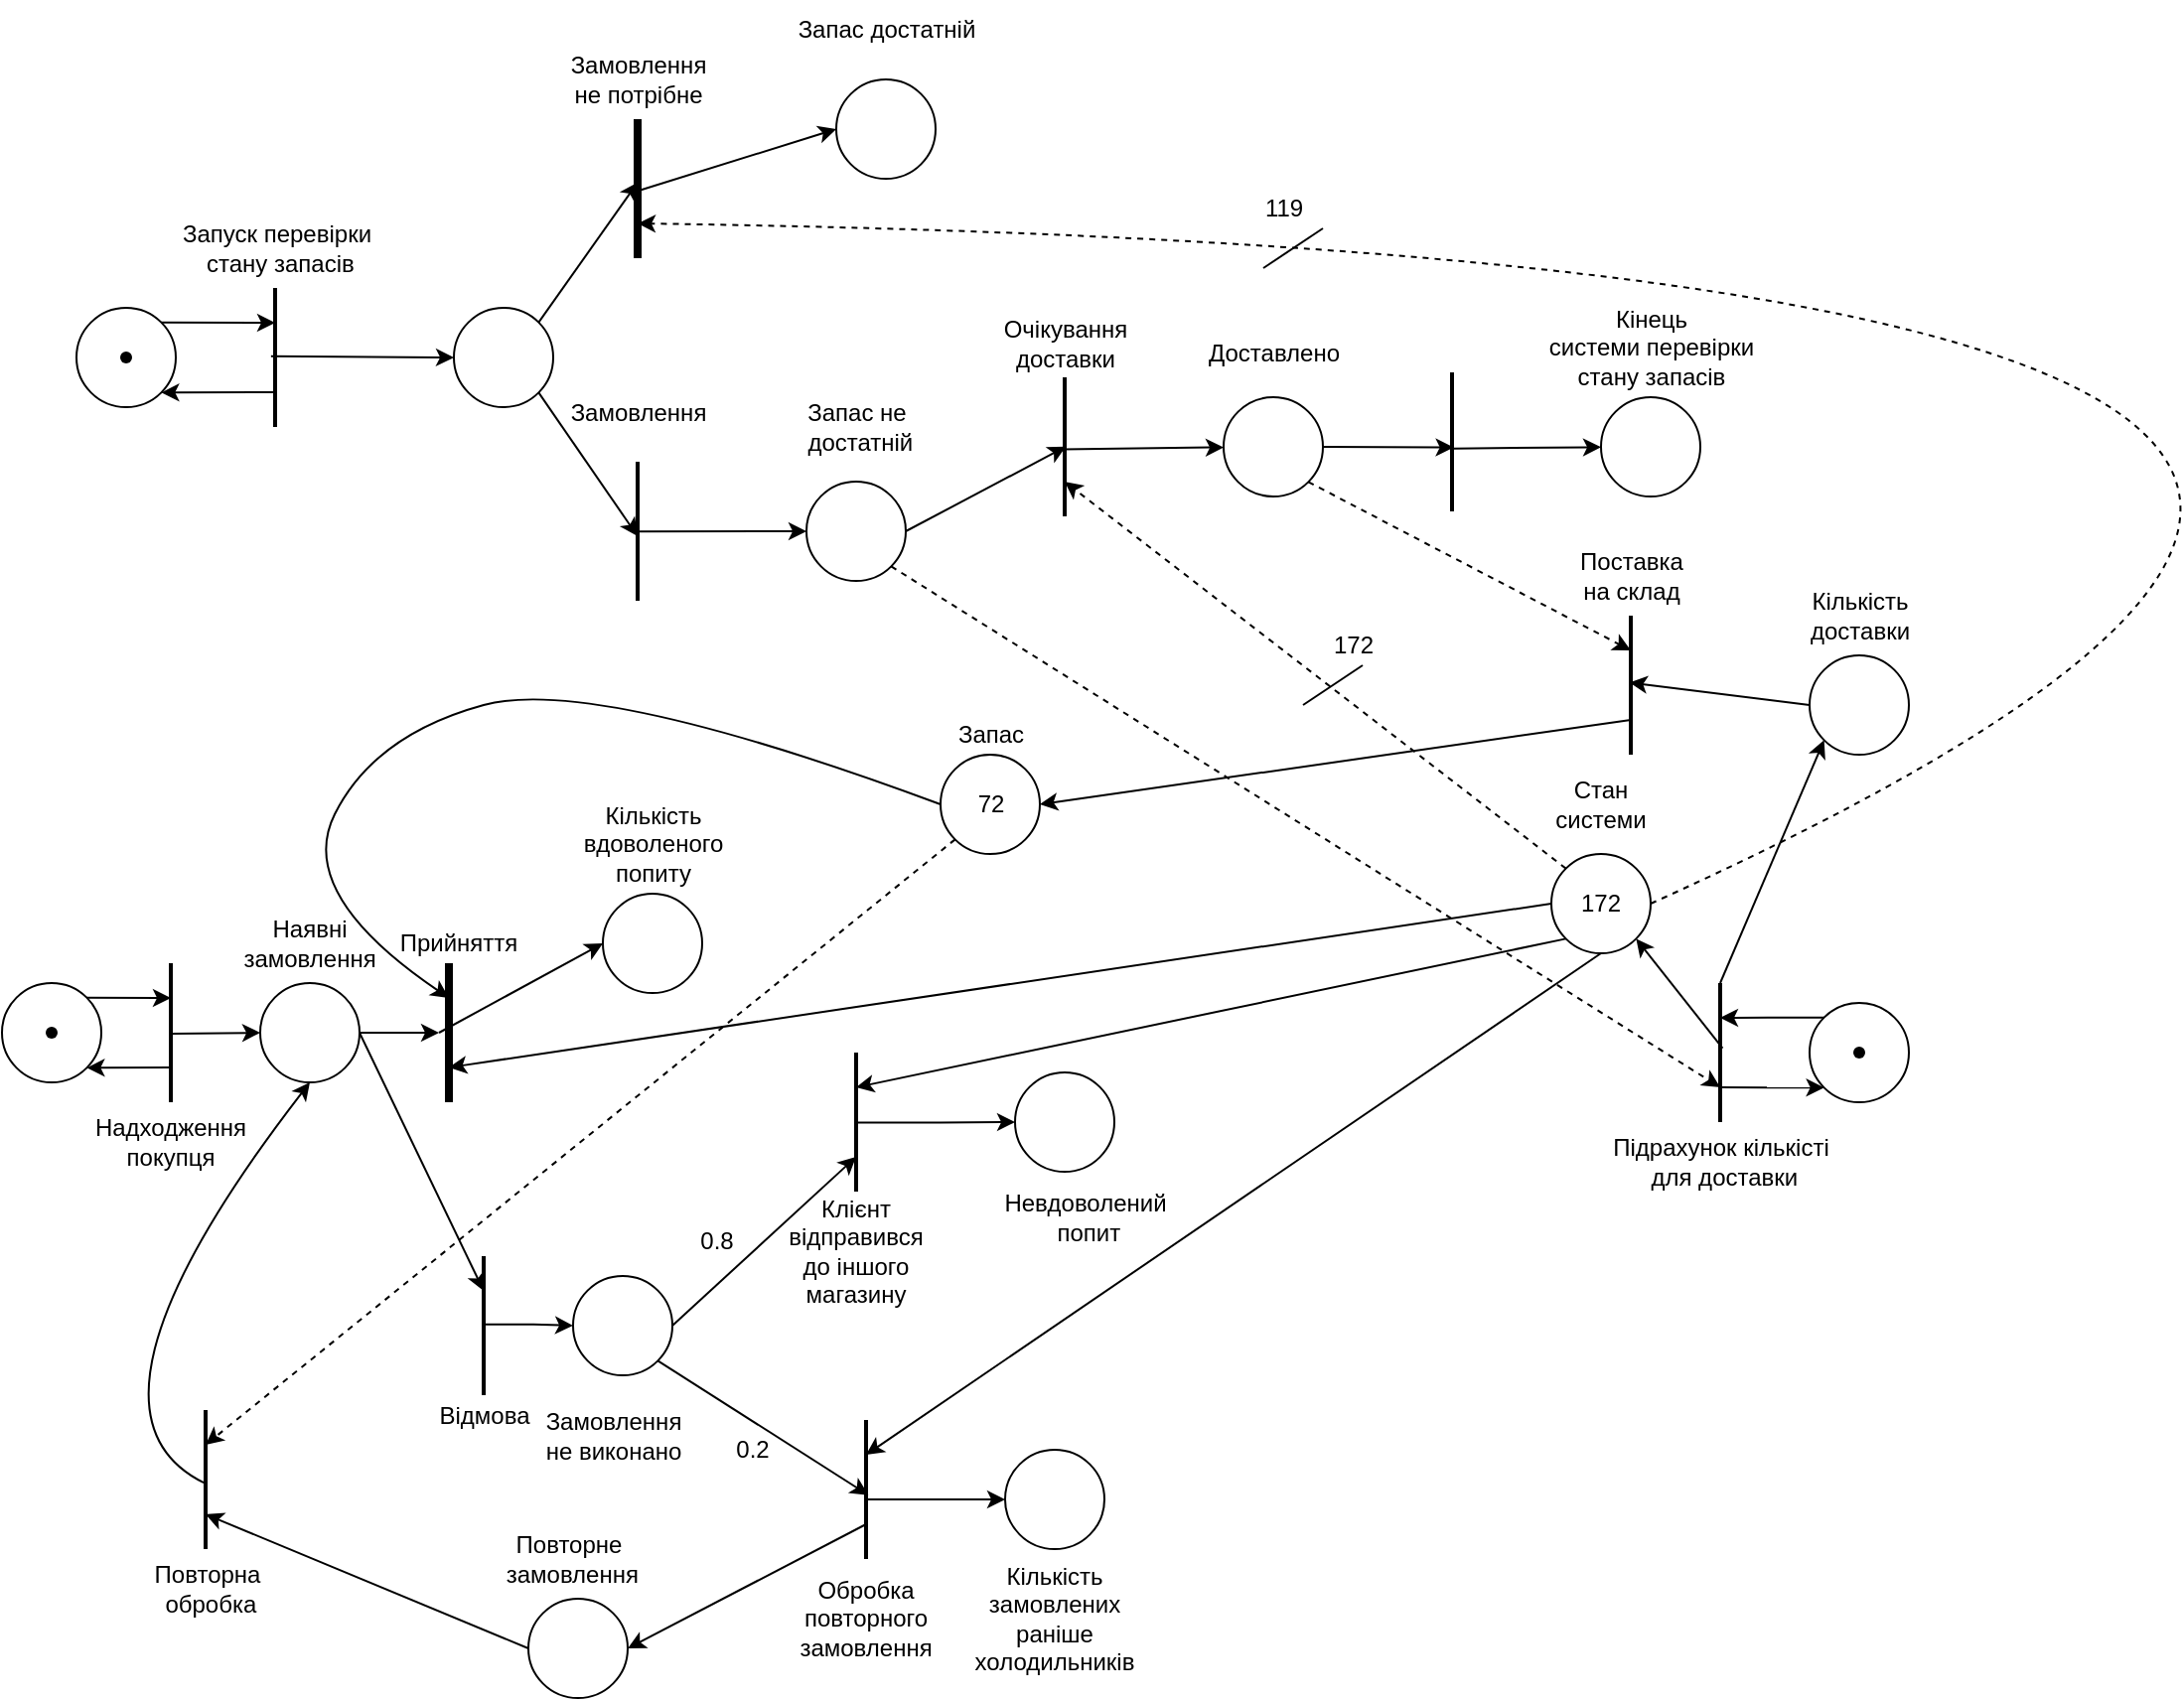 <mxfile version="20.3.0" type="device"><diagram id="dUQPbMLihF8c7EbFt-7C" name="Страница 1"><mxGraphModel dx="920" dy="1794" grid="1" gridSize="10" guides="1" tooltips="1" connect="1" arrows="1" fold="1" page="1" pageScale="1" pageWidth="827" pageHeight="1169" math="0" shadow="0"><root><mxCell id="0"/><mxCell id="1" parent="0"/><mxCell id="m9yaFZEbR-GjxVFxEH4t-1" value="" style="ellipse;whiteSpace=wrap;html=1;aspect=fixed;" parent="1" vertex="1"><mxGeometry x="60" y="-645" width="50" height="50" as="geometry"/></mxCell><mxCell id="m9yaFZEbR-GjxVFxEH4t-2" value="" style="line;strokeWidth=2;direction=south;html=1;" parent="1" vertex="1"><mxGeometry x="140" y="-655" width="10" height="70" as="geometry"/></mxCell><mxCell id="m9yaFZEbR-GjxVFxEH4t-3" value="" style="endArrow=classic;html=1;exitX=1;exitY=0;exitDx=0;exitDy=0;entryX=0.25;entryY=0.5;entryDx=0;entryDy=0;entryPerimeter=0;" parent="1" source="m9yaFZEbR-GjxVFxEH4t-1" target="m9yaFZEbR-GjxVFxEH4t-2" edge="1"><mxGeometry width="50" height="50" relative="1" as="geometry"><mxPoint x="450" y="-315" as="sourcePoint"/><mxPoint x="500" y="-365" as="targetPoint"/></mxGeometry></mxCell><mxCell id="m9yaFZEbR-GjxVFxEH4t-4" value="" style="endArrow=classic;html=1;exitX=0.75;exitY=0.5;exitDx=0;exitDy=0;exitPerimeter=0;entryX=1;entryY=1;entryDx=0;entryDy=0;" parent="1" source="m9yaFZEbR-GjxVFxEH4t-2" target="m9yaFZEbR-GjxVFxEH4t-1" edge="1"><mxGeometry width="50" height="50" relative="1" as="geometry"><mxPoint x="450" y="-315" as="sourcePoint"/><mxPoint x="500" y="-365" as="targetPoint"/></mxGeometry></mxCell><mxCell id="m9yaFZEbR-GjxVFxEH4t-5" value="" style="ellipse;whiteSpace=wrap;html=1;aspect=fixed;" parent="1" vertex="1"><mxGeometry x="190" y="-645" width="50" height="50" as="geometry"/></mxCell><mxCell id="m9yaFZEbR-GjxVFxEH4t-6" value="" style="ellipse;whiteSpace=wrap;html=1;aspect=fixed;" parent="1" vertex="1"><mxGeometry x="362.5" y="-690" width="50" height="50" as="geometry"/></mxCell><mxCell id="m9yaFZEbR-GjxVFxEH4t-7" value="" style="line;strokeWidth=4;direction=south;html=1;" parent="1" vertex="1"><mxGeometry x="280" y="-655" width="10" height="70" as="geometry"/></mxCell><mxCell id="m9yaFZEbR-GjxVFxEH4t-8" value="" style="edgeStyle=orthogonalEdgeStyle;rounded=0;orthogonalLoop=1;jettySize=auto;html=1;exitX=0.491;exitY=0.434;exitDx=0;exitDy=0;exitPerimeter=0;" parent="1" source="m9yaFZEbR-GjxVFxEH4t-9" target="m9yaFZEbR-GjxVFxEH4t-10" edge="1"><mxGeometry relative="1" as="geometry"/></mxCell><mxCell id="m9yaFZEbR-GjxVFxEH4t-9" value="" style="line;strokeWidth=2;direction=south;html=1;" parent="1" vertex="1"><mxGeometry x="297.5" y="-507.5" width="10" height="70" as="geometry"/></mxCell><mxCell id="m9yaFZEbR-GjxVFxEH4t-10" value="" style="ellipse;whiteSpace=wrap;html=1;aspect=fixed;" parent="1" vertex="1"><mxGeometry x="347.5" y="-497.5" width="50" height="50" as="geometry"/></mxCell><mxCell id="m9yaFZEbR-GjxVFxEH4t-11" value="" style="endArrow=classic;html=1;entryX=0;entryY=0.5;entryDx=0;entryDy=0;exitX=0.508;exitY=0.531;exitDx=0;exitDy=0;exitPerimeter=0;" parent="1" source="m9yaFZEbR-GjxVFxEH4t-2" target="m9yaFZEbR-GjxVFxEH4t-5" edge="1"><mxGeometry width="50" height="50" relative="1" as="geometry"><mxPoint x="350" y="-555" as="sourcePoint"/><mxPoint x="400" y="-605" as="targetPoint"/></mxGeometry></mxCell><mxCell id="m9yaFZEbR-GjxVFxEH4t-12" value="" style="endArrow=classic;html=1;exitX=1;exitY=0.5;exitDx=0;exitDy=0;" parent="1" source="m9yaFZEbR-GjxVFxEH4t-5" target="m9yaFZEbR-GjxVFxEH4t-7" edge="1"><mxGeometry width="50" height="50" relative="1" as="geometry"><mxPoint x="350" y="-555" as="sourcePoint"/><mxPoint x="400" y="-605" as="targetPoint"/></mxGeometry></mxCell><mxCell id="m9yaFZEbR-GjxVFxEH4t-13" value="" style="endArrow=classic;html=1;entryX=0;entryY=0.5;entryDx=0;entryDy=0;" parent="1" target="m9yaFZEbR-GjxVFxEH4t-6" edge="1"><mxGeometry width="50" height="50" relative="1" as="geometry"><mxPoint x="280" y="-620" as="sourcePoint"/><mxPoint x="400" y="-605" as="targetPoint"/></mxGeometry></mxCell><mxCell id="m9yaFZEbR-GjxVFxEH4t-14" value="" style="endArrow=classic;html=1;exitX=1;exitY=0.5;exitDx=0;exitDy=0;entryX=0.25;entryY=0.5;entryDx=0;entryDy=0;entryPerimeter=0;" parent="1" source="m9yaFZEbR-GjxVFxEH4t-5" target="m9yaFZEbR-GjxVFxEH4t-9" edge="1"><mxGeometry width="50" height="50" relative="1" as="geometry"><mxPoint x="350" y="-555" as="sourcePoint"/><mxPoint x="400" y="-605" as="targetPoint"/></mxGeometry></mxCell><mxCell id="m9yaFZEbR-GjxVFxEH4t-15" value="Надходження покупця" style="text;html=1;strokeColor=none;fillColor=none;align=center;verticalAlign=middle;whiteSpace=wrap;rounded=0;" parent="1" vertex="1"><mxGeometry x="125" y="-575" width="40" height="20" as="geometry"/></mxCell><mxCell id="m9yaFZEbR-GjxVFxEH4t-16" value="Наявні замовлення" style="text;html=1;strokeColor=none;fillColor=none;align=center;verticalAlign=middle;whiteSpace=wrap;rounded=0;" parent="1" vertex="1"><mxGeometry x="195" y="-675" width="40" height="20" as="geometry"/></mxCell><mxCell id="m9yaFZEbR-GjxVFxEH4t-17" value="Прийняття" style="text;html=1;strokeColor=none;fillColor=none;align=center;verticalAlign=middle;whiteSpace=wrap;rounded=0;" parent="1" vertex="1"><mxGeometry x="270" y="-675" width="40" height="20" as="geometry"/></mxCell><mxCell id="m9yaFZEbR-GjxVFxEH4t-18" value="Відмова" style="text;html=1;strokeColor=none;fillColor=none;align=center;verticalAlign=middle;whiteSpace=wrap;rounded=0;" parent="1" vertex="1"><mxGeometry x="282.5" y="-437.5" width="40" height="20" as="geometry"/></mxCell><mxCell id="m9yaFZEbR-GjxVFxEH4t-19" value="Кількість вдоволеного попиту" style="text;html=1;strokeColor=none;fillColor=none;align=center;verticalAlign=middle;whiteSpace=wrap;rounded=0;" parent="1" vertex="1"><mxGeometry x="367.5" y="-725" width="40" height="20" as="geometry"/></mxCell><mxCell id="m9yaFZEbR-GjxVFxEH4t-20" value="Замовлення не виконано" style="text;html=1;strokeColor=none;fillColor=none;align=center;verticalAlign=middle;whiteSpace=wrap;rounded=0;" parent="1" vertex="1"><mxGeometry x="347.5" y="-427.5" width="40" height="20" as="geometry"/></mxCell><mxCell id="m9yaFZEbR-GjxVFxEH4t-21" value="0.8" style="text;html=1;strokeColor=none;fillColor=none;align=center;verticalAlign=middle;whiteSpace=wrap;rounded=0;" parent="1" vertex="1"><mxGeometry x="400" y="-525" width="40" height="20" as="geometry"/></mxCell><mxCell id="m9yaFZEbR-GjxVFxEH4t-22" value="0.2" style="text;html=1;strokeColor=none;fillColor=none;align=center;verticalAlign=middle;whiteSpace=wrap;rounded=0;" parent="1" vertex="1"><mxGeometry x="417.5" y="-420" width="40" height="20" as="geometry"/></mxCell><mxCell id="m9yaFZEbR-GjxVFxEH4t-23" value="" style="curved=1;endArrow=classic;html=1;rounded=0;exitX=0;exitY=0.5;exitDx=0;exitDy=0;entryX=0.25;entryY=0.5;entryDx=0;entryDy=0;entryPerimeter=0;" parent="1" source="m9yaFZEbR-GjxVFxEH4t-25" target="m9yaFZEbR-GjxVFxEH4t-7" edge="1"><mxGeometry width="50" height="50" relative="1" as="geometry"><mxPoint x="320.0" y="-790" as="sourcePoint"/><mxPoint x="420" y="-675" as="targetPoint"/><Array as="points"><mxPoint x="357.5" y="-800"/><mxPoint x="247.5" y="-770"/><mxPoint x="207.5" y="-690"/></Array></mxGeometry></mxCell><mxCell id="m9yaFZEbR-GjxVFxEH4t-24" value="" style="shape=waypoint;sketch=0;size=6;pointerEvents=1;points=[];fillColor=none;resizable=0;rotatable=0;perimeter=centerPerimeter;snapToPoint=1;" parent="1" vertex="1"><mxGeometry x="65" y="-640" width="40" height="40" as="geometry"/></mxCell><mxCell id="m9yaFZEbR-GjxVFxEH4t-25" value="72" style="ellipse;whiteSpace=wrap;html=1;aspect=fixed;" parent="1" vertex="1"><mxGeometry x="532.5" y="-760" width="50" height="50" as="geometry"/></mxCell><mxCell id="m9yaFZEbR-GjxVFxEH4t-26" value="Запас" style="text;html=1;strokeColor=none;fillColor=none;align=center;verticalAlign=middle;whiteSpace=wrap;rounded=0;" parent="1" vertex="1"><mxGeometry x="537.5" y="-780" width="40" height="20" as="geometry"/></mxCell><mxCell id="m9yaFZEbR-GjxVFxEH4t-27" value="" style="edgeStyle=orthogonalEdgeStyle;rounded=0;orthogonalLoop=1;jettySize=auto;html=1;exitX=0.503;exitY=0.507;exitDx=0;exitDy=0;exitPerimeter=0;entryX=0;entryY=0.5;entryDx=0;entryDy=0;" parent="1" source="m9yaFZEbR-GjxVFxEH4t-28" target="m9yaFZEbR-GjxVFxEH4t-36" edge="1"><mxGeometry relative="1" as="geometry"><mxPoint x="540" y="-575" as="targetPoint"/></mxGeometry></mxCell><mxCell id="m9yaFZEbR-GjxVFxEH4t-28" value="" style="line;strokeWidth=2;direction=south;html=1;" parent="1" vertex="1"><mxGeometry x="485" y="-610" width="10" height="70" as="geometry"/></mxCell><mxCell id="m9yaFZEbR-GjxVFxEH4t-29" value="" style="line;strokeWidth=2;direction=south;html=1;" parent="1" vertex="1"><mxGeometry x="490" y="-425" width="10" height="70" as="geometry"/></mxCell><mxCell id="m9yaFZEbR-GjxVFxEH4t-31" value="Клієнт відправився до іншого магазину" style="text;html=1;strokeColor=none;fillColor=none;align=center;verticalAlign=middle;whiteSpace=wrap;rounded=0;" parent="1" vertex="1"><mxGeometry x="470" y="-520" width="40" height="20" as="geometry"/></mxCell><mxCell id="m9yaFZEbR-GjxVFxEH4t-32" value="Обробка повторного замовлення" style="text;html=1;strokeColor=none;fillColor=none;align=center;verticalAlign=middle;whiteSpace=wrap;rounded=0;" parent="1" vertex="1"><mxGeometry x="475" y="-335" width="40" height="20" as="geometry"/></mxCell><mxCell id="m9yaFZEbR-GjxVFxEH4t-34" value="" style="endArrow=classic;html=1;rounded=0;exitX=1;exitY=0.5;exitDx=0;exitDy=0;entryX=0.75;entryY=0.5;entryDx=0;entryDy=0;entryPerimeter=0;" parent="1" source="m9yaFZEbR-GjxVFxEH4t-10" target="m9yaFZEbR-GjxVFxEH4t-28" edge="1"><mxGeometry width="50" height="50" relative="1" as="geometry"><mxPoint x="405" y="-620" as="sourcePoint"/><mxPoint x="455" y="-670" as="targetPoint"/></mxGeometry></mxCell><mxCell id="m9yaFZEbR-GjxVFxEH4t-35" value="" style="endArrow=classic;html=1;rounded=0;exitX=1;exitY=1;exitDx=0;exitDy=0;entryX=0.54;entryY=0.383;entryDx=0;entryDy=0;entryPerimeter=0;" parent="1" source="m9yaFZEbR-GjxVFxEH4t-10" target="m9yaFZEbR-GjxVFxEH4t-29" edge="1"><mxGeometry width="50" height="50" relative="1" as="geometry"><mxPoint x="390" y="-490" as="sourcePoint"/><mxPoint x="500" y="-547.5" as="targetPoint"/></mxGeometry></mxCell><mxCell id="m9yaFZEbR-GjxVFxEH4t-36" value="" style="ellipse;whiteSpace=wrap;html=1;aspect=fixed;" parent="1" vertex="1"><mxGeometry x="570" y="-600" width="50" height="50" as="geometry"/></mxCell><mxCell id="m9yaFZEbR-GjxVFxEH4t-37" value="Невдоволений&lt;br&gt;&amp;nbsp;попит" style="text;html=1;align=center;verticalAlign=middle;resizable=0;points=[];autosize=1;strokeColor=none;fillColor=none;" parent="1" vertex="1"><mxGeometry x="550" y="-547.5" width="110" height="40" as="geometry"/></mxCell><mxCell id="m9yaFZEbR-GjxVFxEH4t-38" style="edgeStyle=orthogonalEdgeStyle;rounded=0;orthogonalLoop=1;jettySize=auto;html=1;exitX=0.5;exitY=1;exitDx=0;exitDy=0;" parent="1" source="m9yaFZEbR-GjxVFxEH4t-32" target="m9yaFZEbR-GjxVFxEH4t-32" edge="1"><mxGeometry relative="1" as="geometry"/></mxCell><mxCell id="m9yaFZEbR-GjxVFxEH4t-39" value="" style="ellipse;whiteSpace=wrap;html=1;aspect=fixed;" parent="1" vertex="1"><mxGeometry x="565" y="-410" width="50" height="50" as="geometry"/></mxCell><mxCell id="m9yaFZEbR-GjxVFxEH4t-40" value="" style="edgeStyle=orthogonalEdgeStyle;rounded=0;orthogonalLoop=1;jettySize=auto;html=1;exitX=0.75;exitY=0.5;exitDx=0;exitDy=0;exitPerimeter=0;entryX=0;entryY=0.5;entryDx=0;entryDy=0;" parent="1" source="m9yaFZEbR-GjxVFxEH4t-29" target="m9yaFZEbR-GjxVFxEH4t-39" edge="1"><mxGeometry relative="1" as="geometry"><mxPoint x="570" y="-375" as="targetPoint"/><mxPoint x="494.93" y="-529.79" as="sourcePoint"/><Array as="points"><mxPoint x="495" y="-385"/></Array></mxGeometry></mxCell><mxCell id="m9yaFZEbR-GjxVFxEH4t-41" value="Кількість замовлених раніше холодильників" style="text;html=1;strokeColor=none;fillColor=none;align=center;verticalAlign=middle;whiteSpace=wrap;rounded=0;" parent="1" vertex="1"><mxGeometry x="570" y="-335" width="40" height="20" as="geometry"/></mxCell><mxCell id="m9yaFZEbR-GjxVFxEH4t-72" value="" style="endArrow=classic;html=1;rounded=0;entryX=1;entryY=0.5;entryDx=0;entryDy=0;exitX=0.75;exitY=0.5;exitDx=0;exitDy=0;exitPerimeter=0;" parent="1" source="Qf1Vfhh6Fo0UXEhHfxVO-56" target="m9yaFZEbR-GjxVFxEH4t-25" edge="1"><mxGeometry width="50" height="50" relative="1" as="geometry"><mxPoint x="780" y="-790" as="sourcePoint"/><mxPoint x="975" y="-747.5" as="targetPoint"/></mxGeometry></mxCell><mxCell id="m9yaFZEbR-GjxVFxEH4t-79" value="" style="ellipse;whiteSpace=wrap;html=1;aspect=fixed;" parent="1" vertex="1"><mxGeometry x="287.5" y="-985" width="50" height="50" as="geometry"/></mxCell><mxCell id="m9yaFZEbR-GjxVFxEH4t-82" value="" style="line;strokeWidth=2;direction=south;html=1;" parent="1" vertex="1"><mxGeometry x="375" y="-907.5" width="10" height="70" as="geometry"/></mxCell><mxCell id="m9yaFZEbR-GjxVFxEH4t-84" value="" style="endArrow=classic;html=1;rounded=0;exitX=1;exitY=0;exitDx=0;exitDy=0;entryX=0.455;entryY=0.497;entryDx=0;entryDy=0;entryPerimeter=0;" parent="1" source="m9yaFZEbR-GjxVFxEH4t-79" target="Qf1Vfhh6Fo0UXEhHfxVO-14" edge="1"><mxGeometry width="50" height="50" relative="1" as="geometry"><mxPoint x="537.5" y="-800" as="sourcePoint"/><mxPoint x="378.87" y="-1049.97" as="targetPoint"/></mxGeometry></mxCell><mxCell id="m9yaFZEbR-GjxVFxEH4t-85" value="Замовлення &lt;br&gt;не потрібне" style="text;html=1;align=center;verticalAlign=middle;resizable=0;points=[];autosize=1;strokeColor=none;fillColor=none;" parent="1" vertex="1"><mxGeometry x="335" y="-1120" width="90" height="40" as="geometry"/></mxCell><mxCell id="m9yaFZEbR-GjxVFxEH4t-86" value="Замовлення" style="text;html=1;align=center;verticalAlign=middle;resizable=0;points=[];autosize=1;strokeColor=none;fillColor=none;" parent="1" vertex="1"><mxGeometry x="335" y="-947.5" width="90" height="30" as="geometry"/></mxCell><mxCell id="m9yaFZEbR-GjxVFxEH4t-87" value="" style="endArrow=classic;html=1;rounded=0;exitX=1;exitY=1;exitDx=0;exitDy=0;" parent="1" source="m9yaFZEbR-GjxVFxEH4t-79" edge="1"><mxGeometry width="50" height="50" relative="1" as="geometry"><mxPoint x="292.678" y="-967.678" as="sourcePoint"/><mxPoint x="380" y="-870" as="targetPoint"/></mxGeometry></mxCell><mxCell id="m9yaFZEbR-GjxVFxEH4t-95" value="" style="ellipse;whiteSpace=wrap;html=1;aspect=fixed;" parent="1" vertex="1"><mxGeometry x="480" y="-1100" width="50" height="50" as="geometry"/></mxCell><mxCell id="m9yaFZEbR-GjxVFxEH4t-96" value="Запас достатній" style="text;html=1;align=center;verticalAlign=middle;resizable=0;points=[];autosize=1;strokeColor=none;fillColor=none;" parent="1" vertex="1"><mxGeometry x="450" y="-1140" width="110" height="30" as="geometry"/></mxCell><mxCell id="m9yaFZEbR-GjxVFxEH4t-97" value="" style="endArrow=classic;html=1;rounded=0;exitX=0.509;exitY=0.327;exitDx=0;exitDy=0;entryX=0;entryY=0.5;entryDx=0;entryDy=0;exitPerimeter=0;" parent="1" source="Qf1Vfhh6Fo0UXEhHfxVO-14" target="m9yaFZEbR-GjxVFxEH4t-95" edge="1"><mxGeometry width="50" height="50" relative="1" as="geometry"><mxPoint x="381.1" y="-1052.21" as="sourcePoint"/><mxPoint x="388.87" y="-1039.97" as="targetPoint"/></mxGeometry></mxCell><mxCell id="m9yaFZEbR-GjxVFxEH4t-104" value="" style="ellipse;whiteSpace=wrap;html=1;aspect=fixed;" parent="1" vertex="1"><mxGeometry x="325" y="-335" width="50" height="50" as="geometry"/></mxCell><mxCell id="m9yaFZEbR-GjxVFxEH4t-105" value="" style="line;strokeWidth=2;direction=south;html=1;" parent="1" vertex="1"><mxGeometry x="157.5" y="-430" width="10" height="70" as="geometry"/></mxCell><mxCell id="m9yaFZEbR-GjxVFxEH4t-106" value="Повторне&lt;br&gt;&amp;nbsp;замовлення" style="text;html=1;align=center;verticalAlign=middle;resizable=0;points=[];autosize=1;strokeColor=none;fillColor=none;" parent="1" vertex="1"><mxGeometry x="300" y="-375" width="90" height="40" as="geometry"/></mxCell><mxCell id="m9yaFZEbR-GjxVFxEH4t-107" value="" style="endArrow=classic;html=1;rounded=0;exitX=0.75;exitY=0.5;exitDx=0;exitDy=0;entryX=1;entryY=0.5;entryDx=0;entryDy=0;exitPerimeter=0;" parent="1" source="m9yaFZEbR-GjxVFxEH4t-29" target="m9yaFZEbR-GjxVFxEH4t-104" edge="1"><mxGeometry width="50" height="50" relative="1" as="geometry"><mxPoint x="625" y="-375" as="sourcePoint"/><mxPoint x="705.6" y="-374.79" as="targetPoint"/></mxGeometry></mxCell><mxCell id="m9yaFZEbR-GjxVFxEH4t-108" value="Повторна&lt;br&gt;&amp;nbsp;обробка" style="text;html=1;align=center;verticalAlign=middle;resizable=0;points=[];autosize=1;strokeColor=none;fillColor=none;" parent="1" vertex="1"><mxGeometry x="122.5" y="-360" width="80" height="40" as="geometry"/></mxCell><mxCell id="m9yaFZEbR-GjxVFxEH4t-109" value="" style="endArrow=classic;html=1;rounded=0;exitX=0;exitY=0.5;exitDx=0;exitDy=0;entryX=0.75;entryY=0.5;entryDx=0;entryDy=0;entryPerimeter=0;" parent="1" source="m9yaFZEbR-GjxVFxEH4t-104" target="m9yaFZEbR-GjxVFxEH4t-105" edge="1"><mxGeometry width="50" height="50" relative="1" as="geometry"><mxPoint x="505" y="-362.5" as="sourcePoint"/><mxPoint x="385.0" y="-300" as="targetPoint"/></mxGeometry></mxCell><mxCell id="m9yaFZEbR-GjxVFxEH4t-110" value="" style="endArrow=classic;html=1;rounded=0;exitX=0;exitY=1;exitDx=0;exitDy=0;entryX=0.25;entryY=0.5;entryDx=0;entryDy=0;entryPerimeter=0;dashed=1;" parent="1" source="m9yaFZEbR-GjxVFxEH4t-25" target="m9yaFZEbR-GjxVFxEH4t-105" edge="1"><mxGeometry width="50" height="50" relative="1" as="geometry"><mxPoint x="549.822" y="-742.678" as="sourcePoint"/><mxPoint x="389.93" y="-862.01" as="targetPoint"/></mxGeometry></mxCell><mxCell id="m9yaFZEbR-GjxVFxEH4t-111" value="" style="curved=1;endArrow=classic;html=1;rounded=0;exitX=0.523;exitY=0.591;exitDx=0;exitDy=0;exitPerimeter=0;entryX=0.5;entryY=1;entryDx=0;entryDy=0;" parent="1" source="m9yaFZEbR-GjxVFxEH4t-105" target="m9yaFZEbR-GjxVFxEH4t-5" edge="1"><mxGeometry width="50" height="50" relative="1" as="geometry"><mxPoint x="427.5" y="-540" as="sourcePoint"/><mxPoint x="477.5" y="-590" as="targetPoint"/><Array as="points"><mxPoint x="87.5" y="-430"/></Array></mxGeometry></mxCell><mxCell id="Qf1Vfhh6Fo0UXEhHfxVO-1" value="" style="ellipse;whiteSpace=wrap;html=1;aspect=fixed;" parent="1" vertex="1"><mxGeometry x="97.5" y="-985" width="50" height="50" as="geometry"/></mxCell><mxCell id="Qf1Vfhh6Fo0UXEhHfxVO-2" value="" style="shape=waypoint;sketch=0;size=6;pointerEvents=1;points=[];fillColor=none;resizable=0;rotatable=0;perimeter=centerPerimeter;snapToPoint=1;" parent="1" vertex="1"><mxGeometry x="102.5" y="-980" width="40" height="40" as="geometry"/></mxCell><mxCell id="Qf1Vfhh6Fo0UXEhHfxVO-4" value="" style="line;strokeWidth=2;direction=south;html=1;" parent="1" vertex="1"><mxGeometry x="192.5" y="-995" width="10" height="70" as="geometry"/></mxCell><mxCell id="Qf1Vfhh6Fo0UXEhHfxVO-5" value="Запуск перевірки&lt;br&gt;&amp;nbsp;стану запасів" style="text;html=1;align=center;verticalAlign=middle;resizable=0;points=[];autosize=1;strokeColor=none;fillColor=none;" parent="1" vertex="1"><mxGeometry x="137.5" y="-1035" width="120" height="40" as="geometry"/></mxCell><mxCell id="Qf1Vfhh6Fo0UXEhHfxVO-6" value="" style="endArrow=classic;html=1;entryX=0.25;entryY=0.5;entryDx=0;entryDy=0;entryPerimeter=0;exitX=1;exitY=0;exitDx=0;exitDy=0;" parent="1" source="Qf1Vfhh6Fo0UXEhHfxVO-1" target="Qf1Vfhh6Fo0UXEhHfxVO-4" edge="1"><mxGeometry width="50" height="50" relative="1" as="geometry"><mxPoint x="125" y="-965" as="sourcePoint"/><mxPoint x="177.32" y="-974.82" as="targetPoint"/></mxGeometry></mxCell><mxCell id="Qf1Vfhh6Fo0UXEhHfxVO-7" value="" style="endArrow=classic;html=1;exitX=0.75;exitY=0.5;exitDx=0;exitDy=0;exitPerimeter=0;entryX=1;entryY=1;entryDx=0;entryDy=0;" parent="1" source="Qf1Vfhh6Fo0UXEhHfxVO-4" target="Qf1Vfhh6Fo0UXEhHfxVO-1" edge="1"><mxGeometry width="50" height="50" relative="1" as="geometry"><mxPoint x="192.5" y="-955.19" as="sourcePoint"/><mxPoint x="150.178" y="-955.012" as="targetPoint"/></mxGeometry></mxCell><mxCell id="Qf1Vfhh6Fo0UXEhHfxVO-8" value="" style="endArrow=classic;html=1;rounded=0;exitX=0.491;exitY=0.706;exitDx=0;exitDy=0;exitPerimeter=0;entryX=0;entryY=0.5;entryDx=0;entryDy=0;" parent="1" source="Qf1Vfhh6Fo0UXEhHfxVO-4" target="m9yaFZEbR-GjxVFxEH4t-79" edge="1"><mxGeometry width="50" height="50" relative="1" as="geometry"><mxPoint x="240" y="-920" as="sourcePoint"/><mxPoint x="290" y="-970" as="targetPoint"/></mxGeometry></mxCell><mxCell id="Qf1Vfhh6Fo0UXEhHfxVO-14" value="" style="line;strokeWidth=4;direction=south;html=1;" parent="1" vertex="1"><mxGeometry x="375" y="-1080" width="10" height="70" as="geometry"/></mxCell><mxCell id="Qf1Vfhh6Fo0UXEhHfxVO-16" value="" style="ellipse;whiteSpace=wrap;html=1;aspect=fixed;" parent="1" vertex="1"><mxGeometry x="465" y="-897.5" width="50" height="50" as="geometry"/></mxCell><mxCell id="Qf1Vfhh6Fo0UXEhHfxVO-17" value="" style="endArrow=classic;html=1;rounded=0;exitX=0.501;exitY=0.529;exitDx=0;exitDy=0;entryX=0;entryY=0.5;entryDx=0;entryDy=0;exitPerimeter=0;" parent="1" source="m9yaFZEbR-GjxVFxEH4t-82" target="Qf1Vfhh6Fo0UXEhHfxVO-16" edge="1"><mxGeometry width="50" height="50" relative="1" as="geometry"><mxPoint x="391.73" y="-1034.37" as="sourcePoint"/><mxPoint x="480" y="-1035" as="targetPoint"/></mxGeometry></mxCell><mxCell id="Qf1Vfhh6Fo0UXEhHfxVO-18" value="Запас не&lt;br&gt;&amp;nbsp;достатній" style="text;html=1;align=center;verticalAlign=middle;resizable=0;points=[];autosize=1;strokeColor=none;fillColor=none;" parent="1" vertex="1"><mxGeometry x="450" y="-945" width="80" height="40" as="geometry"/></mxCell><mxCell id="Qf1Vfhh6Fo0UXEhHfxVO-19" value="" style="endArrow=classic;html=1;rounded=0;exitX=1;exitY=0.5;exitDx=0;exitDy=0;entryX=0.498;entryY=0.433;entryDx=0;entryDy=0;entryPerimeter=0;" parent="1" source="Qf1Vfhh6Fo0UXEhHfxVO-16" target="Qf1Vfhh6Fo0UXEhHfxVO-20" edge="1"><mxGeometry width="50" height="50" relative="1" as="geometry"><mxPoint x="534.71" y="-872.86" as="sourcePoint"/><mxPoint x="580" y="-873" as="targetPoint"/></mxGeometry></mxCell><mxCell id="Qf1Vfhh6Fo0UXEhHfxVO-20" value="" style="line;strokeWidth=2;direction=south;html=1;" parent="1" vertex="1"><mxGeometry x="590" y="-950" width="10" height="70" as="geometry"/></mxCell><mxCell id="Qf1Vfhh6Fo0UXEhHfxVO-24" value="172" style="ellipse;whiteSpace=wrap;html=1;aspect=fixed;" parent="1" vertex="1"><mxGeometry x="840" y="-710" width="50" height="50" as="geometry"/></mxCell><mxCell id="Qf1Vfhh6Fo0UXEhHfxVO-25" value="Стан системи" style="text;html=1;strokeColor=none;fillColor=none;align=center;verticalAlign=middle;whiteSpace=wrap;rounded=0;" parent="1" vertex="1"><mxGeometry x="845" y="-745" width="40" height="20" as="geometry"/></mxCell><mxCell id="Qf1Vfhh6Fo0UXEhHfxVO-27" value="" style="endArrow=classic;html=1;rounded=0;exitX=0;exitY=0.5;exitDx=0;exitDy=0;entryX=0.75;entryY=0.5;entryDx=0;entryDy=0;entryPerimeter=0;" parent="1" source="Qf1Vfhh6Fo0UXEhHfxVO-24" target="m9yaFZEbR-GjxVFxEH4t-7" edge="1"><mxGeometry width="50" height="50" relative="1" as="geometry"><mxPoint x="560" y="-550" as="sourcePoint"/><mxPoint x="610" y="-600" as="targetPoint"/></mxGeometry></mxCell><mxCell id="Qf1Vfhh6Fo0UXEhHfxVO-28" value="" style="endArrow=classic;html=1;rounded=0;exitX=0;exitY=1;exitDx=0;exitDy=0;entryX=0.25;entryY=0.5;entryDx=0;entryDy=0;entryPerimeter=0;" parent="1" source="Qf1Vfhh6Fo0UXEhHfxVO-24" target="m9yaFZEbR-GjxVFxEH4t-28" edge="1"><mxGeometry width="50" height="50" relative="1" as="geometry"><mxPoint x="820.0" y="-660" as="sourcePoint"/><mxPoint x="295" y="-592.5" as="targetPoint"/></mxGeometry></mxCell><mxCell id="Qf1Vfhh6Fo0UXEhHfxVO-29" value="" style="endArrow=classic;html=1;rounded=0;exitX=0.5;exitY=1;exitDx=0;exitDy=0;entryX=0.25;entryY=0.5;entryDx=0;entryDy=0;entryPerimeter=0;" parent="1" source="Qf1Vfhh6Fo0UXEhHfxVO-24" target="m9yaFZEbR-GjxVFxEH4t-29" edge="1"><mxGeometry width="50" height="50" relative="1" as="geometry"><mxPoint x="827.322" y="-642.322" as="sourcePoint"/><mxPoint x="500" y="-582.5" as="targetPoint"/></mxGeometry></mxCell><mxCell id="Qf1Vfhh6Fo0UXEhHfxVO-32" value="" style="curved=1;endArrow=classic;html=1;rounded=0;exitX=1;exitY=0.5;exitDx=0;exitDy=0;entryX=0.75;entryY=0.5;entryDx=0;entryDy=0;entryPerimeter=0;dashed=1;" parent="1" source="Qf1Vfhh6Fo0UXEhHfxVO-24" target="Qf1Vfhh6Fo0UXEhHfxVO-14" edge="1"><mxGeometry width="50" height="50" relative="1" as="geometry"><mxPoint x="610" y="-690" as="sourcePoint"/><mxPoint x="990" y="-1130" as="targetPoint"/><Array as="points"><mxPoint x="1610" y="-1010"/></Array></mxGeometry></mxCell><mxCell id="Qf1Vfhh6Fo0UXEhHfxVO-33" value="" style="endArrow=none;html=1;rounded=0;" parent="1" edge="1"><mxGeometry width="50" height="50" relative="1" as="geometry"><mxPoint x="695" y="-1005" as="sourcePoint"/><mxPoint x="725" y="-1025" as="targetPoint"/></mxGeometry></mxCell><mxCell id="Qf1Vfhh6Fo0UXEhHfxVO-34" value="119" style="text;html=1;align=center;verticalAlign=middle;resizable=0;points=[];autosize=1;strokeColor=none;fillColor=none;" parent="1" vertex="1"><mxGeometry x="685" y="-1050" width="40" height="30" as="geometry"/></mxCell><mxCell id="Qf1Vfhh6Fo0UXEhHfxVO-35" value="" style="ellipse;whiteSpace=wrap;html=1;aspect=fixed;" parent="1" vertex="1"><mxGeometry x="970" y="-635" width="50" height="50" as="geometry"/></mxCell><mxCell id="Qf1Vfhh6Fo0UXEhHfxVO-36" value="" style="shape=waypoint;sketch=0;size=6;pointerEvents=1;points=[];fillColor=none;resizable=0;rotatable=0;perimeter=centerPerimeter;snapToPoint=1;" parent="1" vertex="1"><mxGeometry x="975" y="-630" width="40" height="40" as="geometry"/></mxCell><mxCell id="Qf1Vfhh6Fo0UXEhHfxVO-37" value="" style="line;strokeWidth=2;direction=south;html=1;" parent="1" vertex="1"><mxGeometry x="920" y="-645" width="10" height="70" as="geometry"/></mxCell><mxCell id="Qf1Vfhh6Fo0UXEhHfxVO-39" value="" style="endArrow=classic;html=1;entryX=0.25;entryY=0.5;entryDx=0;entryDy=0;entryPerimeter=0;exitX=0;exitY=0;exitDx=0;exitDy=0;" parent="1" source="Qf1Vfhh6Fo0UXEhHfxVO-35" target="Qf1Vfhh6Fo0UXEhHfxVO-37" edge="1"><mxGeometry width="50" height="50" relative="1" as="geometry"><mxPoint x="997.5" y="-615" as="sourcePoint"/><mxPoint x="1049.82" y="-624.82" as="targetPoint"/></mxGeometry></mxCell><mxCell id="Qf1Vfhh6Fo0UXEhHfxVO-40" value="" style="endArrow=classic;html=1;exitX=0.75;exitY=0.5;exitDx=0;exitDy=0;exitPerimeter=0;entryX=0;entryY=1;entryDx=0;entryDy=0;" parent="1" source="Qf1Vfhh6Fo0UXEhHfxVO-37" target="Qf1Vfhh6Fo0UXEhHfxVO-35" edge="1"><mxGeometry width="50" height="50" relative="1" as="geometry"><mxPoint x="1065" y="-605.19" as="sourcePoint"/><mxPoint x="1022.678" y="-605.012" as="targetPoint"/></mxGeometry></mxCell><mxCell id="Qf1Vfhh6Fo0UXEhHfxVO-41" value="" style="endArrow=classic;html=1;entryX=1;entryY=1;entryDx=0;entryDy=0;exitX=0.469;exitY=0.377;exitDx=0;exitDy=0;exitPerimeter=0;" parent="1" source="Qf1Vfhh6Fo0UXEhHfxVO-37" target="Qf1Vfhh6Fo0UXEhHfxVO-24" edge="1"><mxGeometry width="50" height="50" relative="1" as="geometry"><mxPoint x="987.322" y="-617.678" as="sourcePoint"/><mxPoint x="935" y="-617.5" as="targetPoint"/></mxGeometry></mxCell><mxCell id="Qf1Vfhh6Fo0UXEhHfxVO-42" value="" style="endArrow=classic;html=1;rounded=0;exitX=1;exitY=1;exitDx=0;exitDy=0;entryX=0.75;entryY=0.5;entryDx=0;entryDy=0;entryPerimeter=0;dashed=1;" parent="1" source="Qf1Vfhh6Fo0UXEhHfxVO-16" target="Qf1Vfhh6Fo0UXEhHfxVO-37" edge="1"><mxGeometry width="50" height="50" relative="1" as="geometry"><mxPoint x="525" y="-862.5" as="sourcePoint"/><mxPoint x="600.67" y="-862.64" as="targetPoint"/></mxGeometry></mxCell><mxCell id="Qf1Vfhh6Fo0UXEhHfxVO-44" value="Очікування &lt;br&gt;доставки" style="text;html=1;align=center;verticalAlign=middle;resizable=0;points=[];autosize=1;strokeColor=none;fillColor=none;" parent="1" vertex="1"><mxGeometry x="550" y="-987.5" width="90" height="40" as="geometry"/></mxCell><mxCell id="Qf1Vfhh6Fo0UXEhHfxVO-45" value="" style="ellipse;whiteSpace=wrap;html=1;aspect=fixed;" parent="1" vertex="1"><mxGeometry x="675" y="-940" width="50" height="50" as="geometry"/></mxCell><mxCell id="Qf1Vfhh6Fo0UXEhHfxVO-46" value="" style="endArrow=classic;html=1;rounded=0;exitX=0.517;exitY=0.601;exitDx=0;exitDy=0;exitPerimeter=0;" parent="1" source="Qf1Vfhh6Fo0UXEhHfxVO-20" target="Qf1Vfhh6Fo0UXEhHfxVO-45" edge="1"><mxGeometry width="50" height="50" relative="1" as="geometry"><mxPoint x="530" y="-905" as="sourcePoint"/><mxPoint x="605.67" y="-905.14" as="targetPoint"/></mxGeometry></mxCell><mxCell id="Qf1Vfhh6Fo0UXEhHfxVO-47" value="Доставлено" style="text;html=1;align=center;verticalAlign=middle;resizable=0;points=[];autosize=1;strokeColor=none;fillColor=none;" parent="1" vertex="1"><mxGeometry x="655" y="-977.5" width="90" height="30" as="geometry"/></mxCell><mxCell id="Qf1Vfhh6Fo0UXEhHfxVO-48" value="" style="line;strokeWidth=2;direction=south;html=1;" parent="1" vertex="1"><mxGeometry x="785" y="-952.5" width="10" height="70" as="geometry"/></mxCell><mxCell id="Qf1Vfhh6Fo0UXEhHfxVO-49" value="" style="endArrow=classic;html=1;rounded=0;exitX=1;exitY=0.5;exitDx=0;exitDy=0;entryX=0.54;entryY=0.418;entryDx=0;entryDy=0;entryPerimeter=0;" parent="1" source="Qf1Vfhh6Fo0UXEhHfxVO-45" target="Qf1Vfhh6Fo0UXEhHfxVO-48" edge="1"><mxGeometry width="50" height="50" relative="1" as="geometry"><mxPoint x="603.99" y="-903.81" as="sourcePoint"/><mxPoint x="685.001" y="-904.793" as="targetPoint"/></mxGeometry></mxCell><mxCell id="Qf1Vfhh6Fo0UXEhHfxVO-50" value="" style="ellipse;whiteSpace=wrap;html=1;aspect=fixed;" parent="1" vertex="1"><mxGeometry x="865" y="-940" width="50" height="50" as="geometry"/></mxCell><mxCell id="Qf1Vfhh6Fo0UXEhHfxVO-51" value="" style="endArrow=classic;html=1;rounded=0;exitX=0.548;exitY=0.433;exitDx=0;exitDy=0;exitPerimeter=0;" parent="1" source="Qf1Vfhh6Fo0UXEhHfxVO-48" target="Qf1Vfhh6Fo0UXEhHfxVO-50" edge="1"><mxGeometry width="50" height="50" relative="1" as="geometry"><mxPoint x="735" y="-905" as="sourcePoint"/><mxPoint x="800.82" y="-904.7" as="targetPoint"/></mxGeometry></mxCell><mxCell id="Qf1Vfhh6Fo0UXEhHfxVO-52" value="Кінець &lt;br&gt;системи перевірки &lt;br&gt;стану запасів" style="text;html=1;align=center;verticalAlign=middle;resizable=0;points=[];autosize=1;strokeColor=none;fillColor=none;" parent="1" vertex="1"><mxGeometry x="825" y="-995" width="130" height="60" as="geometry"/></mxCell><mxCell id="Qf1Vfhh6Fo0UXEhHfxVO-53" value="" style="ellipse;whiteSpace=wrap;html=1;aspect=fixed;" parent="1" vertex="1"><mxGeometry x="970" y="-810" width="50" height="50" as="geometry"/></mxCell><mxCell id="Qf1Vfhh6Fo0UXEhHfxVO-54" value="Кількість &lt;br&gt;доставки" style="text;html=1;align=center;verticalAlign=middle;resizable=0;points=[];autosize=1;strokeColor=none;fillColor=none;" parent="1" vertex="1"><mxGeometry x="960" y="-850" width="70" height="40" as="geometry"/></mxCell><mxCell id="Qf1Vfhh6Fo0UXEhHfxVO-55" value="" style="endArrow=classic;html=1;exitX=0;exitY=0.5;exitDx=0;exitDy=0;exitPerimeter=0;entryX=0;entryY=1;entryDx=0;entryDy=0;" parent="1" source="Qf1Vfhh6Fo0UXEhHfxVO-37" target="Qf1Vfhh6Fo0UXEhHfxVO-53" edge="1"><mxGeometry width="50" height="50" relative="1" as="geometry"><mxPoint x="935" y="-582.5" as="sourcePoint"/><mxPoint x="987.322" y="-582.322" as="targetPoint"/></mxGeometry></mxCell><mxCell id="Qf1Vfhh6Fo0UXEhHfxVO-56" value="" style="line;strokeWidth=2;direction=south;html=1;" parent="1" vertex="1"><mxGeometry x="875" y="-830" width="10" height="70" as="geometry"/></mxCell><mxCell id="Qf1Vfhh6Fo0UXEhHfxVO-57" value="Поставка &lt;br&gt;на склад" style="text;html=1;align=center;verticalAlign=middle;resizable=0;points=[];autosize=1;strokeColor=none;fillColor=none;" parent="1" vertex="1"><mxGeometry x="840" y="-870" width="80" height="40" as="geometry"/></mxCell><mxCell id="Qf1Vfhh6Fo0UXEhHfxVO-59" value="" style="endArrow=classic;html=1;rounded=0;exitX=0;exitY=0.5;exitDx=0;exitDy=0;entryX=0.481;entryY=0.573;entryDx=0;entryDy=0;entryPerimeter=0;" parent="1" source="Qf1Vfhh6Fo0UXEhHfxVO-53" target="Qf1Vfhh6Fo0UXEhHfxVO-56" edge="1"><mxGeometry width="50" height="50" relative="1" as="geometry"><mxPoint x="800.67" y="-904.14" as="sourcePoint"/><mxPoint x="875.001" y="-904.813" as="targetPoint"/></mxGeometry></mxCell><mxCell id="Qf1Vfhh6Fo0UXEhHfxVO-60" value="" style="endArrow=classic;html=1;rounded=0;exitX=1;exitY=1;exitDx=0;exitDy=0;entryX=0.25;entryY=0.5;entryDx=0;entryDy=0;entryPerimeter=0;dashed=1;" parent="1" source="Qf1Vfhh6Fo0UXEhHfxVO-45" target="Qf1Vfhh6Fo0UXEhHfxVO-56" edge="1"><mxGeometry width="50" height="50" relative="1" as="geometry"><mxPoint x="980.0" y="-775" as="sourcePoint"/><mxPoint x="889.27" y="-786.33" as="targetPoint"/></mxGeometry></mxCell><mxCell id="Qf1Vfhh6Fo0UXEhHfxVO-61" value="" style="endArrow=classic;html=1;rounded=0;exitX=0;exitY=0;exitDx=0;exitDy=0;entryX=0.75;entryY=0.5;entryDx=0;entryDy=0;entryPerimeter=0;dashed=1;" parent="1" source="Qf1Vfhh6Fo0UXEhHfxVO-24" target="Qf1Vfhh6Fo0UXEhHfxVO-20" edge="1"><mxGeometry width="50" height="50" relative="1" as="geometry"><mxPoint x="517.678" y="-844.822" as="sourcePoint"/><mxPoint x="935" y="-582.5" as="targetPoint"/></mxGeometry></mxCell><mxCell id="Qf1Vfhh6Fo0UXEhHfxVO-62" value="" style="endArrow=none;html=1;rounded=0;" parent="1" edge="1"><mxGeometry width="50" height="50" relative="1" as="geometry"><mxPoint x="715" y="-785.0" as="sourcePoint"/><mxPoint x="745" y="-805.0" as="targetPoint"/></mxGeometry></mxCell><mxCell id="Qf1Vfhh6Fo0UXEhHfxVO-63" value="172" style="text;html=1;align=center;verticalAlign=middle;resizable=0;points=[];autosize=1;strokeColor=none;fillColor=none;" parent="1" vertex="1"><mxGeometry x="720" y="-830" width="40" height="30" as="geometry"/></mxCell><mxCell id="KBlr7X01pb0ksVl4zi8M-1" value="Підрахунок кількісті&lt;br&gt;&amp;nbsp;для доставки" style="text;html=1;align=center;verticalAlign=middle;resizable=0;points=[];autosize=1;strokeColor=none;fillColor=none;" vertex="1" parent="1"><mxGeometry x="860" y="-575" width="130" height="40" as="geometry"/></mxCell></root></mxGraphModel></diagram></mxfile>